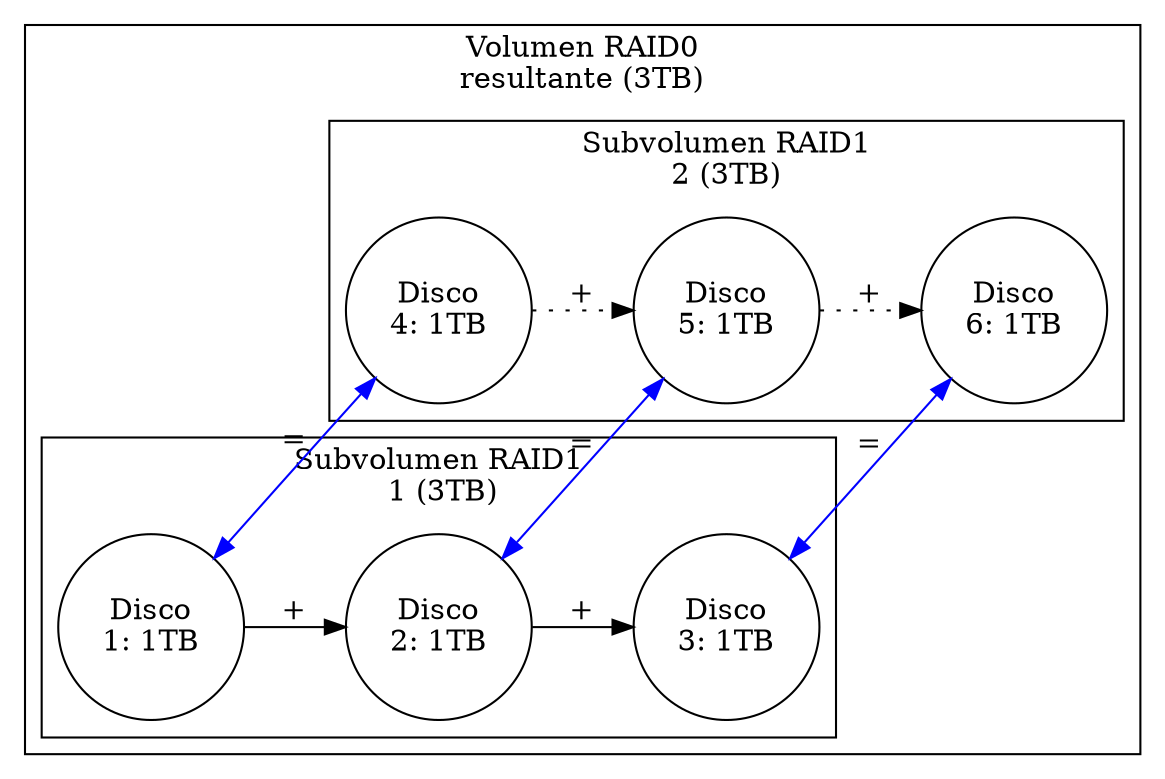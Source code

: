 #+begin_src dot :exports results :file ltxpng/raid_01.png
  digraph G {
	  node [shape=circle];
          rankdir=LR;

          subgraph cluster_resulta {
                  label = "Volumen RAID0\nresultante (3TB)";
		  subgraph cluster_vol1 {
			  label = "Subvolumen RAID1\n 1 (3TB)";
			  1 -> 2 [label = "+"];
			  2 -> 3 [label = "+"];
		  }
		  subgraph cluster_vol2 {
			  label = "Subvolumen RAID1\n2 (3TB)";
			  4 -> 5 [label = "+", style = dotted];
			  5 -> 6 [label = "+", style = dotted];
		  }
		  1 -> 4 [label = "=", dir = both, color = blue];
		  2 -> 5 [label = "=", dir = both, color = blue];
		  3 -> 6 [label = "=", dir = both, color = blue];
          }
          1 [label = "Disco\n1: 1TB"];
          2 [label = "Disco\n2: 1TB"];
          3 [label = "Disco\n3: 1TB"];
          4 [label = "Disco\n4: 1TB"];
          5 [label = "Disco\n5: 1TB"];
          6 [label = "Disco\n6: 1TB"];
  }
#+end_src
